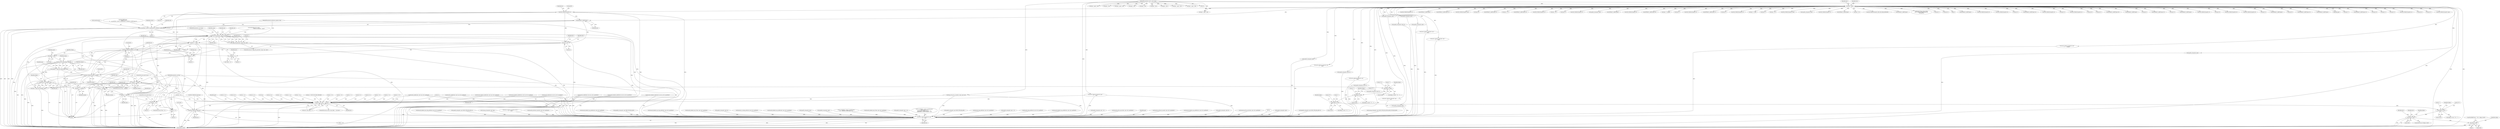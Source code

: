 digraph "0_tcpdump_13d52e9c0e7caf7e6325b0051bc90a49968be67f@array" {
"1002666" [label="(Call,ND_TCHECK2(tptr[0], 4))"];
"1000142" [label="(Call,tptr = pptr)"];
"1000128" [label="(MethodParameterIn,const u_char *pptr)"];
"1002686" [label="(Call,EXTRACT_32BITS(tptr))"];
"1002681" [label="(Call,as_printf(ndo, astostr, sizeof(astostr), EXTRACT_32BITS(tptr)))"];
"1002818" [label="(Call,bgp_attr_print(ndo, atype, tptr, alen))"];
"1002817" [label="(Call,!bgp_attr_print(ndo, atype, tptr, alen))"];
"1002825" [label="(Call,tptr += alen)"];
"1002700" [label="(Call,ND_TCHECK2(tptr[0], 2))"];
"1002710" [label="(Call,aflags = *tptr)"];
"1002728" [label="(Call,bgp_attr_lenlen(aflags, tptr))"];
"1002726" [label="(Call,alenlen = bgp_attr_lenlen(aflags, tptr))"];
"1002731" [label="(Call,ND_TCHECK2(tptr[0], alenlen))"];
"1002737" [label="(Call,len < alenlen)"];
"1002746" [label="(Call,tptr += alenlen)"];
"1002749" [label="(Call,len -= alenlen)"];
"1002828" [label="(Call,len -= alen)"];
"1002706" [label="(Call,len < 2)"];
"1002723" [label="(Call,len -= 2)"];
"1002915" [label="(Call,ndo->ndo_vflag > 1 && len)"];
"1002923" [label="(Call,ND_TCHECK2(*pptr,len))"];
"1002927" [label="(Call,print_unknown_data(ndo, pptr, \"\n\t    \", len))"];
"1002743" [label="(Call,bgp_attr_len(aflags, tptr))"];
"1002741" [label="(Call,alen = bgp_attr_len(aflags, tptr))"];
"1002775" [label="(Call,aflags & 0x80)"];
"1002782" [label="(Call,aflags & 0x40)"];
"1002789" [label="(Call,aflags & 0x20)"];
"1002795" [label="(Call,aflags & 0x10)"];
"1002801" [label="(Call,aflags & 0xf)"];
"1002809" [label="(Call,aflags & 0xf)"];
"1002717" [label="(Call,tptr + 1)"];
"1002720" [label="(Call,tptr += 2)"];
"1002688" [label="(Call,tptr+=4)"];
"1001698" [label="(Call,len == BGP_MP_NLRI_MINSIZE)"];
"1002742" [label="(Identifier,alen)"];
"1001584" [label="(Call,decode_labeled_vpn_clnp_prefix(ndo, tptr, buf, sizeof(buf)))"];
"1002554" [label="(Call,ipaddr_string(ndo, tptr))"];
"1001641" [label="(Call,tptr = pptr + len)"];
"1001047" [label="(Call,ipaddr_string(ndo, tptr+BGP_VPN_RD_LEN+4))"];
"1000471" [label="(Call,len % 4)"];
"1002750" [label="(Identifier,len)"];
"1000362" [label="(Call,len != 0)"];
"1002704" [label="(Literal,2)"];
"1000598" [label="(Call,ipaddr_string(ndo, tptr))"];
"1002169" [label="(Call,ND_TCHECK2(tptr[0], 2))"];
"1000977" [label="(Call,isonsap_string(ndo, tptr, tlen))"];
"1002127" [label="(Call,print_unknown_data(ndo, tptr-3, \"\n\t    \", tlen))"];
"1002737" [label="(Call,len < alenlen)"];
"1000682" [label="(Call,print_unknown_data(ndo, tptr, \"\n\t    \", tlen))"];
"1002711" [label="(Identifier,aflags)"];
"1002824" [label="(Literal,0)"];
"1002696" [label="(Block,)"];
"1002866" [label="(Call,EXTRACT_32BITS(tptr))"];
"1002274" [label="(Call,EXTRACT_32BITS(tptr+2))"];
"1000385" [label="(Call,ND_TCHECK2(tptr[0], len))"];
"1002706" [label="(Call,len < 2)"];
"1001764" [label="(Call,decode_labeled_prefix4(ndo, tptr, len, buf, sizeof(buf)))"];
"1002931" [label="(Identifier,len)"];
"1002749" [label="(Call,len -= alenlen)"];
"1002076" [label="(Call,decode_multicast_vpn(ndo, tptr, buf, sizeof(buf)))"];
"1002775" [label="(Call,aflags & 0x80)"];
"1002732" [label="(Call,tptr[0])"];
"1002892" [label="(Call,ND_TCHECK2(*pptr,len))"];
"1002683" [label="(Identifier,astostr)"];
"1002738" [label="(Identifier,len)"];
"1002326" [label="(Call,tptr+6)"];
"1001633" [label="(Call,print_unknown_data(ndo, tptr, \"\n\t    \", tlen))"];
"1002653" [label="(Call,print_unknown_data(ndo, tptr,\"\n\t      \", length))"];
"1002139" [label="(Call,pptr + len)"];
"1002720" [label="(Call,tptr += 2)"];
"1002449" [label="(Call,EXTRACT_24BITS(tptr+2))"];
"1002708" [label="(Literal,2)"];
"1001408" [label="(Call,decode_prefix6(ndo, tptr, len, buf, sizeof(buf)))"];
"1002603" [label="(Call,tptr += 3)"];
"1000567" [label="(Call,ipaddr_string(ndo, tptr))"];
"1002667" [label="(Call,tptr[0])"];
"1002375" [label="(Call,EXTRACT_16BITS(tptr+4))"];
"1002924" [label="(Call,*pptr)"];
"1001804" [label="(Call,decode_labeled_vpn_prefix4(ndo, tptr, buf, sizeof(buf)))"];
"1002716" [label="(Call,*(tptr + 1))"];
"1002731" [label="(Call,ND_TCHECK2(tptr[0], alenlen))"];
"1002790" [label="(Identifier,aflags)"];
"1000486" [label="(Call,ND_TCHECK2(tptr[0], 4))"];
"1002792" [label="(Literal,\"P\")"];
"1000909" [label="(Call,ip6addr_string(ndo, tptr+BGP_VPN_RD_LEN))"];
"1002689" [label="(Identifier,tptr)"];
"1002137" [label="(Call,tptr = pptr + len)"];
"1002405" [label="(Call,tptr +=8)"];
"1002681" [label="(Call,as_printf(ndo, astostr, sizeof(astostr), EXTRACT_32BITS(tptr)))"];
"1002688" [label="(Call,tptr+=4)"];
"1000208" [label="(Call,pptr + len)"];
"1000150" [label="(Block,)"];
"1002223" [label="(Call,tptr+4)"];
"1002666" [label="(Call,ND_TCHECK2(tptr[0], 4))"];
"1002779" [label="(Literal,\"\")"];
"1002802" [label="(Identifier,aflags)"];
"1002695" [label="(Identifier,len)"];
"1002777" [label="(Literal,0x80)"];
"1002413" [label="(Call,ND_TCHECK2(tptr[0], 5))"];
"1000190" [label="(Call,!len)"];
"1000129" [label="(MethodParameterIn,u_int len)"];
"1000573" [label="(Call,len % 4)"];
"1002807" [label="(Block,)"];
"1002476" [label="(Call,ipaddr_string(ndo, tptr))"];
"1002830" [label="(Identifier,alen)"];
"1000126" [label="(MethodParameterIn,netdissect_options *ndo)"];
"1001665" [label="(Call,EXTRACT_16BITS(tptr))"];
"1000445" [label="(Call,ND_TCHECK2(tptr[0], 8))"];
"1002242" [label="(Call,EXTRACT_16BITS(tptr+6))"];
"1002658" [label="(Call,tptr += length)"];
"1002012" [label="(Call,decode_labeled_vpn_clnp_prefix(ndo, tptr, buf, sizeof(buf)))"];
"1002450" [label="(Call,tptr+2)"];
"1000587" [label="(Call,ND_TCHECK2(tptr[0], 4))"];
"1002599" [label="(Call,EXTRACT_16BITS(tptr+1))"];
"1002387" [label="(Call,tptr+2)"];
"1000321" [label="(Call,ND_TCHECK2(tptr[0], 4))"];
"1001115" [label="(Call,tptr += tlen)"];
"1002707" [label="(Identifier,len)"];
"1002261" [label="(Call,tptr+2)"];
"1002739" [label="(Identifier,alenlen)"];
"1002751" [label="(Identifier,alenlen)"];
"1002690" [label="(Literal,4)"];
"1000542" [label="(Call,tptr +=4)"];
"1002691" [label="(Call,len -=4)"];
"1002741" [label="(Call,alen = bgp_attr_len(aflags, tptr))"];
"1002686" [label="(Call,EXTRACT_32BITS(tptr))"];
"1002811" [label="(Literal,0xf)"];
"1002826" [label="(Identifier,tptr)"];
"1002791" [label="(Literal,0x20)"];
"1001091" [label="(Call,ND_TCHECK2(tptr[0], tlen))"];
"1002497" [label="(Call,ipaddr_string(ndo, tptr))"];
"1002588" [label="(Call,ND_TCHECK2(tptr[0], 3))"];
"1002829" [label="(Identifier,len)"];
"1000461" [label="(Call,EXTRACT_32BITS(tptr))"];
"1002454" [label="(Call,tptr +=5)"];
"1002852" [label="(Call,len > 0)"];
"1000338" [label="(Call,len != 4)"];
"1002534" [label="(Call,ipaddr_string(ndo, tptr))"];
"1001520" [label="(Call,decode_labeled_vpn_l2(ndo, tptr, buf, sizeof(buf)))"];
"1002500" [label="(Call,ipaddr_string(ndo, tptr+4))"];
"1001658" [label="(Call,ND_TCHECK2(tptr[0], BGP_MP_NLRI_MINSIZE))"];
"1002723" [label="(Call,len -= 2)"];
"1002922" [label="(Block,)"];
"1002927" [label="(Call,print_unknown_data(ndo, pptr, \"\n\t    \", len))"];
"1001312" [label="(Call,decode_rt_routing_info(ndo, tptr, buf, sizeof(buf)))"];
"1001110" [label="(Call,print_unknown_data(ndo, tptr, \"\n\t    \", tlen))"];
"1001280" [label="(Call,decode_labeled_vpn_prefix4(ndo, tptr, buf, sizeof(buf)))"];
"1002721" [label="(Identifier,tptr)"];
"1002718" [label="(Identifier,tptr)"];
"1002828" [label="(Call,len -= alen)"];
"1000127" [label="(MethodParameterIn,u_int atype)"];
"1002928" [label="(Identifier,ndo)"];
"1002914" [label="(ControlStructure,if (ndo->ndo_vflag > 1 && len))"];
"1000376" [label="(Call,len != 8)"];
"1000767" [label="(Call,ipaddr_string(ndo, tptr))"];
"1000622" [label="(Call,EXTRACT_16BITS(tptr))"];
"1002798" [label="(Literal,\"E\")"];
"1002692" [label="(Identifier,len)"];
"1002748" [label="(Identifier,alenlen)"];
"1002825" [label="(Call,tptr += alen)"];
"1000861" [label="(Call,ip6addr_string(ndo, tptr))"];
"1001711" [label="(Call,pptr + len)"];
"1002799" [label="(Literal,\"\")"];
"1000170" [label="(Call,tok2str(bgp_origin_values,\n\t\t\t\t\t\t\"Unknown Origin Typecode\",\n\t\t\t\t\t\ttptr[0]))"];
"1002729" [label="(Identifier,aflags)"];
"1002933" [label="(Literal,1)"];
"1002800" [label="(ControlStructure,if (aflags & 0xf))"];
"1002827" [label="(Identifier,alen)"];
"1000436" [label="(Call,len != 8)"];
"1002776" [label="(Identifier,aflags)"];
"1002818" [label="(Call,bgp_attr_print(ndo, atype, tptr, alen))"];
"1002600" [label="(Call,tptr+1)"];
"1002255" [label="(Call,as_printf(ndo, astostr, sizeof(astostr),\n\t\t\t    EXTRACT_32BITS(tptr+2)))"];
"1000373" [label="(Call,len != 6)"];
"1002921" [label="(Identifier,len)"];
"1002316" [label="(Call,ipaddr_string(ndo, tptr+2))"];
"1000153" [label="(Call,len != 1)"];
"1002570" [label="(Call,print_unknown_data(ndo, tptr, \"\n\t      \", tlen))"];
"1002740" [label="(ControlStructure,goto trunc;)"];
"1002784" [label="(Literal,0x40)"];
"1002682" [label="(Identifier,ndo)"];
"1002218" [label="(Call,tptr+4)"];
"1001948" [label="(Call,decode_labeled_vpn_l2(ndo, tptr, buf, sizeof(buf)))"];
"1000428" [label="(Call,ipaddr_string(ndo, tptr + 4))"];
"1000130" [label="(Block,)"];
"1000493" [label="(Call,EXTRACT_32BITS(tptr))"];
"1002801" [label="(Call,aflags & 0xf)"];
"1002523" [label="(Call,ND_TCHECK2(tptr[0], 8))"];
"1002937" [label="(MethodReturn,RET)"];
"1002465" [label="(Call,ND_TCHECK2(tptr[0], 8))"];
"1002733" [label="(Identifier,tptr)"];
"1002367" [label="(Call,tptr+2)"];
"1000180" [label="(Call,len % 2)"];
"1000258" [label="(Call,as_printf(ndo, astostr, sizeof(astostr),\n\t\t\t\tas_size == 2 ?\n\t\t\t\tEXTRACT_16BITS(&tptr[2 + i]) :\n\t\t\t\tEXTRACT_32BITS(&tptr[2 + i])))"];
"1002302" [label="(Call,ipaddr_string(ndo, tptr+2))"];
"1002217" [label="(Call,EXTRACT_32BITS(tptr+4))"];
"1001724" [label="(Call,decode_prefix4(ndo, tptr, len, buf, sizeof(buf)))"];
"1002916" [label="(Call,ndo->ndo_vflag > 1)"];
"1000815" [label="(Call,ipaddr_string(ndo, tptr+BGP_VPN_RD_LEN))"];
"1001643" [label="(Call,pptr + len)"];
"1002804" [label="(Call,ND_PRINT((ndo, \"+%x\", aflags & 0xf)))"];
"1000347" [label="(Call,ND_TCHECK2(tptr[0], 4))"];
"1002915" [label="(Call,ndo->ndo_vflag > 1 && len)"];
"1000143" [label="(Identifier,tptr)"];
"1002239" [label="(Call,tptr+2)"];
"1001448" [label="(Call,decode_labeled_prefix6(ndo, tptr, len, buf, sizeof(buf)))"];
"1000146" [label="(Identifier,tlen)"];
"1001980" [label="(Call,decode_clnp_prefix(ndo, tptr, buf, sizeof(buf)))"];
"1002795" [label="(Call,aflags & 0x10)"];
"1002705" [label="(ControlStructure,if (len < 2))"];
"1002709" [label="(ControlStructure,goto trunc;)"];
"1000312" [label="(Call,len != 4)"];
"1002727" [label="(Identifier,alenlen)"];
"1002806" [label="(Identifier,ndo)"];
"1002684" [label="(Call,sizeof(astostr))"];
"1000408" [label="(Call,ipaddr_string(ndo, tptr + 2))"];
"1002722" [label="(Literal,2)"];
"1002507" [label="(Call,ND_TCHECK2(tptr[0], 4))"];
"1002237" [label="(Call,ipaddr_string(ndo, tptr+2))"];
"1001187" [label="(Call,pptr + len)"];
"1002814" [label="(Identifier,ndo)"];
"1002343" [label="(Call,tptr+6)"];
"1002304" [label="(Call,tptr+2)"];
"1002724" [label="(Identifier,len)"];
"1002264" [label="(Call,EXTRACT_16BITS(tptr+6))"];
"1002788" [label="(Call,aflags & 0x20 ? \"P\" : \"\")"];
"1002754" [label="(Identifier,ndo)"];
"1000391" [label="(Call,len == 6)"];
"1001552" [label="(Call,decode_clnp_prefix(ndo, tptr, buf, sizeof(buf)))"];
"1002676" [label="(Call,ND_PRINT((ndo, \"\n\t    Origin AS: %s\",\n\t\t    as_printf(ndo, astostr, sizeof(astostr), EXTRACT_32BITS(tptr)))))"];
"1002926" [label="(Identifier,len)"];
"1002712" [label="(Call,*tptr)"];
"1001916" [label="(Call,decode_labeled_vpn_prefix6(ndo, tptr, buf, sizeof(buf)))"];
"1002783" [label="(Identifier,aflags)"];
"1000142" [label="(Call,tptr = pptr)"];
"1002176" [label="(Call,EXTRACT_16BITS(tptr))"];
"1002717" [label="(Call,tptr + 1)"];
"1002793" [label="(Literal,\"\")"];
"1002673" [label="(Identifier,len)"];
"1002908" [label="(Call,print_unknown_data(ndo, pptr, \"\n\t    \", len))"];
"1002730" [label="(Identifier,tptr)"];
"1002797" [label="(Literal,0x10)"];
"1002109" [label="(Call,tptr-3)"];
"1002212" [label="(Call,EXTRACT_16BITS(tptr+2))"];
"1002372" [label="(Call,tptr+3)"];
"1001240" [label="(Call,decode_labeled_prefix4(ndo, tptr, len, buf, sizeof(buf)))"];
"1000426" [label="(Call,EXTRACT_32BITS(tptr))"];
"1002670" [label="(Literal,4)"];
"1000463" [label="(Call,ipaddr_string(ndo, tptr + 4))"];
"1000615" [label="(Call,ND_TCHECK2(tptr[0], 3))"];
"1001376" [label="(Call,decode_mdt_vpn_nlri(ndo, tptr, buf, sizeof(buf)))"];
"1002929" [label="(Identifier,pptr)"];
"1001344" [label="(Call,decode_multicast_vpn(ndo, tptr, buf, sizeof(buf)))"];
"1002725" [label="(Literal,2)"];
"1001488" [label="(Call,decode_labeled_vpn_prefix6(ndo, tptr, buf, sizeof(buf)))"];
"1002925" [label="(Identifier,pptr)"];
"1002243" [label="(Call,tptr+6)"];
"1002744" [label="(Identifier,aflags)"];
"1002486" [label="(Call,ND_TCHECK2(tptr[0], 8))"];
"1002809" [label="(Call,aflags & 0xf)"];
"1001200" [label="(Call,decode_prefix4(ndo, tptr, len, buf, sizeof(buf)))"];
"1002543" [label="(Call,ND_TCHECK2(tptr[0], 8))"];
"1002318" [label="(Call,tptr+2)"];
"1002728" [label="(Call,bgp_attr_lenlen(aflags, tptr))"];
"1002785" [label="(Literal,\"T\")"];
"1002479" [label="(Call,ipaddr_string(ndo, tptr+4))"];
"1002701" [label="(Call,tptr[0])"];
"1002745" [label="(Identifier,tptr)"];
"1001836" [label="(Call,decode_prefix6(ndo, tptr, len, buf, sizeof(buf)))"];
"1002835" [label="(Call,len == 0)"];
"1001876" [label="(Call,decode_labeled_prefix6(ndo, tptr, len, buf, sizeof(buf)))"];
"1000406" [label="(Call,EXTRACT_16BITS(tptr))"];
"1002774" [label="(Call,aflags & 0x80 ? \"O\" : \"\")"];
"1000128" [label="(MethodParameterIn,const u_char *pptr)"];
"1000206" [label="(Call,tptr < pptr + len)"];
"1002803" [label="(Literal,0xf)"];
"1002349" [label="(Call,tptr+6)"];
"1002700" [label="(Call,ND_TCHECK2(tptr[0], 2))"];
"1002719" [label="(Literal,1)"];
"1002796" [label="(Identifier,aflags)"];
"1002386" [label="(Call,EXTRACT_16BITS(tptr+2))"];
"1002679" [label="(Block,)"];
"1002782" [label="(Call,aflags & 0x40)"];
"1002044" [label="(Call,decode_mdt_vpn_nlri(ndo, tptr, buf, sizeof(buf)))"];
"1002710" [label="(Call,aflags = *tptr)"];
"1002154" [label="(Call,len % 8)"];
"1002930" [label="(Literal,\"\n\t    \")"];
"1002746" [label="(Call,tptr += alenlen)"];
"1000955" [label="(Call,ipaddr_string(ndo, tptr))"];
"1000548" [label="(Call,len != 4)"];
"1002816" [label="(ControlStructure,if (!bgp_attr_print(ndo, atype, tptr, alen)))"];
"1002923" [label="(Call,ND_TCHECK2(*pptr,len))"];
"1002735" [label="(Identifier,alenlen)"];
"1002838" [label="(Call,len % 12)"];
"1002781" [label="(Call,aflags & 0x40 ? \"T\" : \"\")"];
"1000357" [label="(Call,EXTRACT_32BITS(tptr))"];
"1000144" [label="(Identifier,pptr)"];
"1002820" [label="(Identifier,atype)"];
"1002747" [label="(Identifier,tptr)"];
"1000200" [label="(Call,bgp_attr_get_as_size(ndo, atype, pptr, len))"];
"1002778" [label="(Literal,\"O\")"];
"1002817" [label="(Call,!bgp_attr_print(ndo, atype, tptr, alen))"];
"1002333" [label="(Call,tptr+7)"];
"1002260" [label="(Call,EXTRACT_32BITS(tptr+2))"];
"1002396" [label="(Call,print_unknown_data(ndo, tptr, \"\n\t      \", 8))"];
"1002265" [label="(Call,tptr+6)"];
"1002421" [label="(Call,tptr+1)"];
"1002794" [label="(Call,aflags & 0x10 ? \"E\" : \"\")"];
"1001076" [label="(Call,ip6addr_string(ndo, tptr+BGP_VPN_RD_LEN+3))"];
"1002786" [label="(Literal,\"\")"];
"1002275" [label="(Call,tptr+2)"];
"1002810" [label="(Identifier,aflags)"];
"1000331" [label="(Call,ipaddr_string(ndo, tptr))"];
"1002687" [label="(Identifier,tptr)"];
"1002517" [label="(Call,ipaddr_string(ndo, tptr))"];
"1001185" [label="(Call,tptr < pptr + len)"];
"1002726" [label="(Call,alenlen = bgp_attr_lenlen(aflags, tptr))"];
"1002221" [label="(Call,ipaddr_string(ndo, tptr+4))"];
"1001018" [label="(Call,isonsap_string(ndo, tptr+BGP_VPN_RD_LEN,tlen-BGP_VPN_RD_LEN))"];
"1002821" [label="(Identifier,tptr)"];
"1002822" [label="(Identifier,alen)"];
"1001709" [label="(Call,tptr < pptr + len)"];
"1000557" [label="(Call,ND_TCHECK2(tptr[0], 4))"];
"1002376" [label="(Call,tptr+4)"];
"1002736" [label="(ControlStructure,if (len < alenlen))"];
"1002715" [label="(Identifier,atype)"];
"1002743" [label="(Call,bgp_attr_len(aflags, tptr))"];
"1002819" [label="(Identifier,ndo)"];
"1002213" [label="(Call,tptr+2)"];
"1000663" [label="(Call,ND_TCHECK2(tptr[0], tlen))"];
"1002789" [label="(Call,aflags & 0x20)"];
"1002758" [label="(Call,tok2str(bgp_attr_values,\n                                      \"Unknown Attribute\", atype))"];
"1002666" -> "1000150"  [label="AST: "];
"1002666" -> "1002670"  [label="CFG: "];
"1002667" -> "1002666"  [label="AST: "];
"1002670" -> "1002666"  [label="AST: "];
"1002673" -> "1002666"  [label="CFG: "];
"1002666" -> "1002937"  [label="DDG: "];
"1002666" -> "1002937"  [label="DDG: "];
"1000142" -> "1002666"  [label="DDG: "];
"1002666" -> "1002686"  [label="DDG: "];
"1002666" -> "1002688"  [label="DDG: "];
"1002666" -> "1002700"  [label="DDG: "];
"1000142" -> "1000130"  [label="AST: "];
"1000142" -> "1000144"  [label="CFG: "];
"1000143" -> "1000142"  [label="AST: "];
"1000144" -> "1000142"  [label="AST: "];
"1000146" -> "1000142"  [label="CFG: "];
"1000142" -> "1002937"  [label="DDG: "];
"1000142" -> "1002937"  [label="DDG: "];
"1000128" -> "1000142"  [label="DDG: "];
"1000142" -> "1000170"  [label="DDG: "];
"1000142" -> "1000206"  [label="DDG: "];
"1000142" -> "1000321"  [label="DDG: "];
"1000142" -> "1000331"  [label="DDG: "];
"1000142" -> "1000347"  [label="DDG: "];
"1000142" -> "1000357"  [label="DDG: "];
"1000142" -> "1000385"  [label="DDG: "];
"1000142" -> "1000406"  [label="DDG: "];
"1000142" -> "1000426"  [label="DDG: "];
"1000142" -> "1000445"  [label="DDG: "];
"1000142" -> "1000461"  [label="DDG: "];
"1000142" -> "1000486"  [label="DDG: "];
"1000142" -> "1000493"  [label="DDG: "];
"1000142" -> "1000542"  [label="DDG: "];
"1000142" -> "1000557"  [label="DDG: "];
"1000142" -> "1000567"  [label="DDG: "];
"1000142" -> "1000587"  [label="DDG: "];
"1000142" -> "1000598"  [label="DDG: "];
"1000142" -> "1000615"  [label="DDG: "];
"1000142" -> "1000622"  [label="DDG: "];
"1000142" -> "1000663"  [label="DDG: "];
"1000142" -> "1000682"  [label="DDG: "];
"1000142" -> "1001091"  [label="DDG: "];
"1000142" -> "1001110"  [label="DDG: "];
"1000142" -> "1001115"  [label="DDG: "];
"1000142" -> "1001633"  [label="DDG: "];
"1000142" -> "1001658"  [label="DDG: "];
"1000142" -> "1001665"  [label="DDG: "];
"1000142" -> "1002109"  [label="DDG: "];
"1000142" -> "1002169"  [label="DDG: "];
"1000142" -> "1002176"  [label="DDG: "];
"1000142" -> "1002212"  [label="DDG: "];
"1000142" -> "1002213"  [label="DDG: "];
"1000142" -> "1002217"  [label="DDG: "];
"1000142" -> "1002218"  [label="DDG: "];
"1000142" -> "1002221"  [label="DDG: "];
"1000142" -> "1002223"  [label="DDG: "];
"1000142" -> "1002237"  [label="DDG: "];
"1000142" -> "1002239"  [label="DDG: "];
"1000142" -> "1002242"  [label="DDG: "];
"1000142" -> "1002243"  [label="DDG: "];
"1000142" -> "1002260"  [label="DDG: "];
"1000142" -> "1002261"  [label="DDG: "];
"1000142" -> "1002264"  [label="DDG: "];
"1000142" -> "1002265"  [label="DDG: "];
"1000142" -> "1002274"  [label="DDG: "];
"1000142" -> "1002275"  [label="DDG: "];
"1000142" -> "1002302"  [label="DDG: "];
"1000142" -> "1002304"  [label="DDG: "];
"1000142" -> "1002316"  [label="DDG: "];
"1000142" -> "1002318"  [label="DDG: "];
"1000142" -> "1002326"  [label="DDG: "];
"1000142" -> "1002333"  [label="DDG: "];
"1000142" -> "1002343"  [label="DDG: "];
"1000142" -> "1002349"  [label="DDG: "];
"1000142" -> "1002367"  [label="DDG: "];
"1000142" -> "1002372"  [label="DDG: "];
"1000142" -> "1002375"  [label="DDG: "];
"1000142" -> "1002376"  [label="DDG: "];
"1000142" -> "1002386"  [label="DDG: "];
"1000142" -> "1002387"  [label="DDG: "];
"1000142" -> "1002396"  [label="DDG: "];
"1000142" -> "1002405"  [label="DDG: "];
"1000142" -> "1002413"  [label="DDG: "];
"1000142" -> "1002421"  [label="DDG: "];
"1000142" -> "1002449"  [label="DDG: "];
"1000142" -> "1002450"  [label="DDG: "];
"1000142" -> "1002454"  [label="DDG: "];
"1000142" -> "1002465"  [label="DDG: "];
"1000142" -> "1002476"  [label="DDG: "];
"1000142" -> "1002486"  [label="DDG: "];
"1000142" -> "1002497"  [label="DDG: "];
"1000142" -> "1002507"  [label="DDG: "];
"1000142" -> "1002517"  [label="DDG: "];
"1000142" -> "1002523"  [label="DDG: "];
"1000142" -> "1002534"  [label="DDG: "];
"1000142" -> "1002543"  [label="DDG: "];
"1000142" -> "1002554"  [label="DDG: "];
"1000142" -> "1002570"  [label="DDG: "];
"1000142" -> "1002588"  [label="DDG: "];
"1000142" -> "1002599"  [label="DDG: "];
"1000142" -> "1002600"  [label="DDG: "];
"1000142" -> "1002603"  [label="DDG: "];
"1000142" -> "1002653"  [label="DDG: "];
"1000142" -> "1002658"  [label="DDG: "];
"1000142" -> "1002686"  [label="DDG: "];
"1000142" -> "1002866"  [label="DDG: "];
"1000128" -> "1000125"  [label="AST: "];
"1000128" -> "1002937"  [label="DDG: "];
"1000128" -> "1000200"  [label="DDG: "];
"1000128" -> "1000206"  [label="DDG: "];
"1000128" -> "1000208"  [label="DDG: "];
"1000128" -> "1001185"  [label="DDG: "];
"1000128" -> "1001187"  [label="DDG: "];
"1000128" -> "1001641"  [label="DDG: "];
"1000128" -> "1001643"  [label="DDG: "];
"1000128" -> "1001709"  [label="DDG: "];
"1000128" -> "1001711"  [label="DDG: "];
"1000128" -> "1002137"  [label="DDG: "];
"1000128" -> "1002139"  [label="DDG: "];
"1000128" -> "1002908"  [label="DDG: "];
"1000128" -> "1002927"  [label="DDG: "];
"1002686" -> "1002681"  [label="AST: "];
"1002686" -> "1002687"  [label="CFG: "];
"1002687" -> "1002686"  [label="AST: "];
"1002681" -> "1002686"  [label="CFG: "];
"1002686" -> "1002681"  [label="DDG: "];
"1002686" -> "1002688"  [label="DDG: "];
"1002681" -> "1002679"  [label="AST: "];
"1002682" -> "1002681"  [label="AST: "];
"1002683" -> "1002681"  [label="AST: "];
"1002684" -> "1002681"  [label="AST: "];
"1002676" -> "1002681"  [label="CFG: "];
"1002681" -> "1002937"  [label="DDG: "];
"1002681" -> "1002937"  [label="DDG: "];
"1002681" -> "1002937"  [label="DDG: "];
"1002681" -> "1002937"  [label="DDG: "];
"1000126" -> "1002681"  [label="DDG: "];
"1002681" -> "1002818"  [label="DDG: "];
"1002681" -> "1002927"  [label="DDG: "];
"1002818" -> "1002817"  [label="AST: "];
"1002818" -> "1002822"  [label="CFG: "];
"1002819" -> "1002818"  [label="AST: "];
"1002820" -> "1002818"  [label="AST: "];
"1002821" -> "1002818"  [label="AST: "];
"1002822" -> "1002818"  [label="AST: "];
"1002817" -> "1002818"  [label="CFG: "];
"1002818" -> "1002937"  [label="DDG: "];
"1002818" -> "1002937"  [label="DDG: "];
"1002818" -> "1002937"  [label="DDG: "];
"1002818" -> "1002937"  [label="DDG: "];
"1002818" -> "1002817"  [label="DDG: "];
"1002818" -> "1002817"  [label="DDG: "];
"1002818" -> "1002817"  [label="DDG: "];
"1002818" -> "1002817"  [label="DDG: "];
"1000126" -> "1002818"  [label="DDG: "];
"1002758" -> "1002818"  [label="DDG: "];
"1000127" -> "1002818"  [label="DDG: "];
"1002731" -> "1002818"  [label="DDG: "];
"1002746" -> "1002818"  [label="DDG: "];
"1002741" -> "1002818"  [label="DDG: "];
"1002818" -> "1002825"  [label="DDG: "];
"1002818" -> "1002825"  [label="DDG: "];
"1002818" -> "1002828"  [label="DDG: "];
"1002818" -> "1002927"  [label="DDG: "];
"1002817" -> "1002816"  [label="AST: "];
"1002824" -> "1002817"  [label="CFG: "];
"1002826" -> "1002817"  [label="CFG: "];
"1002817" -> "1002937"  [label="DDG: "];
"1002817" -> "1002937"  [label="DDG: "];
"1002825" -> "1002696"  [label="AST: "];
"1002825" -> "1002827"  [label="CFG: "];
"1002826" -> "1002825"  [label="AST: "];
"1002827" -> "1002825"  [label="AST: "];
"1002829" -> "1002825"  [label="CFG: "];
"1002825" -> "1002937"  [label="DDG: "];
"1002825" -> "1002700"  [label="DDG: "];
"1002825" -> "1002717"  [label="DDG: "];
"1002825" -> "1002720"  [label="DDG: "];
"1002731" -> "1002825"  [label="DDG: "];
"1002700" -> "1002696"  [label="AST: "];
"1002700" -> "1002704"  [label="CFG: "];
"1002701" -> "1002700"  [label="AST: "];
"1002704" -> "1002700"  [label="AST: "];
"1002707" -> "1002700"  [label="CFG: "];
"1002700" -> "1002937"  [label="DDG: "];
"1002700" -> "1002937"  [label="DDG: "];
"1002731" -> "1002700"  [label="DDG: "];
"1002688" -> "1002700"  [label="DDG: "];
"1002700" -> "1002710"  [label="DDG: "];
"1002700" -> "1002717"  [label="DDG: "];
"1002700" -> "1002720"  [label="DDG: "];
"1002700" -> "1002728"  [label="DDG: "];
"1002700" -> "1002731"  [label="DDG: "];
"1002710" -> "1002696"  [label="AST: "];
"1002710" -> "1002712"  [label="CFG: "];
"1002711" -> "1002710"  [label="AST: "];
"1002712" -> "1002710"  [label="AST: "];
"1002715" -> "1002710"  [label="CFG: "];
"1002710" -> "1002937"  [label="DDG: "];
"1002710" -> "1002728"  [label="DDG: "];
"1002728" -> "1002726"  [label="AST: "];
"1002728" -> "1002730"  [label="CFG: "];
"1002729" -> "1002728"  [label="AST: "];
"1002730" -> "1002728"  [label="AST: "];
"1002726" -> "1002728"  [label="CFG: "];
"1002728" -> "1002937"  [label="DDG: "];
"1002728" -> "1002937"  [label="DDG: "];
"1002728" -> "1002726"  [label="DDG: "];
"1002728" -> "1002726"  [label="DDG: "];
"1002720" -> "1002728"  [label="DDG: "];
"1002728" -> "1002731"  [label="DDG: "];
"1002728" -> "1002743"  [label="DDG: "];
"1002728" -> "1002743"  [label="DDG: "];
"1002726" -> "1002696"  [label="AST: "];
"1002727" -> "1002726"  [label="AST: "];
"1002733" -> "1002726"  [label="CFG: "];
"1002726" -> "1002937"  [label="DDG: "];
"1002726" -> "1002731"  [label="DDG: "];
"1002731" -> "1002696"  [label="AST: "];
"1002731" -> "1002735"  [label="CFG: "];
"1002732" -> "1002731"  [label="AST: "];
"1002735" -> "1002731"  [label="AST: "];
"1002738" -> "1002731"  [label="CFG: "];
"1002731" -> "1002937"  [label="DDG: "];
"1002731" -> "1002937"  [label="DDG: "];
"1002731" -> "1002737"  [label="DDG: "];
"1002731" -> "1002743"  [label="DDG: "];
"1002731" -> "1002746"  [label="DDG: "];
"1002737" -> "1002736"  [label="AST: "];
"1002737" -> "1002739"  [label="CFG: "];
"1002738" -> "1002737"  [label="AST: "];
"1002739" -> "1002737"  [label="AST: "];
"1002740" -> "1002737"  [label="CFG: "];
"1002742" -> "1002737"  [label="CFG: "];
"1002737" -> "1002937"  [label="DDG: "];
"1002737" -> "1002937"  [label="DDG: "];
"1002737" -> "1002937"  [label="DDG: "];
"1002723" -> "1002737"  [label="DDG: "];
"1000129" -> "1002737"  [label="DDG: "];
"1002737" -> "1002746"  [label="DDG: "];
"1002737" -> "1002749"  [label="DDG: "];
"1002737" -> "1002749"  [label="DDG: "];
"1002746" -> "1002696"  [label="AST: "];
"1002746" -> "1002748"  [label="CFG: "];
"1002747" -> "1002746"  [label="AST: "];
"1002748" -> "1002746"  [label="AST: "];
"1002750" -> "1002746"  [label="CFG: "];
"1002743" -> "1002746"  [label="DDG: "];
"1002749" -> "1002696"  [label="AST: "];
"1002749" -> "1002751"  [label="CFG: "];
"1002750" -> "1002749"  [label="AST: "];
"1002751" -> "1002749"  [label="AST: "];
"1002754" -> "1002749"  [label="CFG: "];
"1002749" -> "1002937"  [label="DDG: "];
"1002749" -> "1002937"  [label="DDG: "];
"1000129" -> "1002749"  [label="DDG: "];
"1002749" -> "1002828"  [label="DDG: "];
"1002828" -> "1002696"  [label="AST: "];
"1002828" -> "1002830"  [label="CFG: "];
"1002829" -> "1002828"  [label="AST: "];
"1002830" -> "1002828"  [label="AST: "];
"1002695" -> "1002828"  [label="CFG: "];
"1002828" -> "1002937"  [label="DDG: "];
"1002828" -> "1002706"  [label="DDG: "];
"1000129" -> "1002828"  [label="DDG: "];
"1002828" -> "1002915"  [label="DDG: "];
"1002706" -> "1002705"  [label="AST: "];
"1002706" -> "1002708"  [label="CFG: "];
"1002707" -> "1002706"  [label="AST: "];
"1002708" -> "1002706"  [label="AST: "];
"1002709" -> "1002706"  [label="CFG: "];
"1002711" -> "1002706"  [label="CFG: "];
"1002706" -> "1002937"  [label="DDG: "];
"1002706" -> "1002937"  [label="DDG: "];
"1002691" -> "1002706"  [label="DDG: "];
"1000129" -> "1002706"  [label="DDG: "];
"1002706" -> "1002723"  [label="DDG: "];
"1002723" -> "1002696"  [label="AST: "];
"1002723" -> "1002725"  [label="CFG: "];
"1002724" -> "1002723"  [label="AST: "];
"1002725" -> "1002723"  [label="AST: "];
"1002727" -> "1002723"  [label="CFG: "];
"1000129" -> "1002723"  [label="DDG: "];
"1002915" -> "1002914"  [label="AST: "];
"1002915" -> "1002916"  [label="CFG: "];
"1002915" -> "1002921"  [label="CFG: "];
"1002916" -> "1002915"  [label="AST: "];
"1002921" -> "1002915"  [label="AST: "];
"1002925" -> "1002915"  [label="CFG: "];
"1002933" -> "1002915"  [label="CFG: "];
"1002915" -> "1002937"  [label="DDG: "];
"1002915" -> "1002937"  [label="DDG: "];
"1002915" -> "1002937"  [label="DDG: "];
"1002916" -> "1002915"  [label="DDG: "];
"1002916" -> "1002915"  [label="DDG: "];
"1001836" -> "1002915"  [label="DDG: "];
"1000376" -> "1002915"  [label="DDG: "];
"1000436" -> "1002915"  [label="DDG: "];
"1001408" -> "1002915"  [label="DDG: "];
"1000180" -> "1002915"  [label="DDG: "];
"1000573" -> "1002915"  [label="DDG: "];
"1001876" -> "1002915"  [label="DDG: "];
"1000153" -> "1002915"  [label="DDG: "];
"1001200" -> "1002915"  [label="DDG: "];
"1002154" -> "1002915"  [label="DDG: "];
"1000362" -> "1002915"  [label="DDG: "];
"1002892" -> "1002915"  [label="DDG: "];
"1000338" -> "1002915"  [label="DDG: "];
"1002908" -> "1002915"  [label="DDG: "];
"1000471" -> "1002915"  [label="DDG: "];
"1001448" -> "1002915"  [label="DDG: "];
"1000391" -> "1002915"  [label="DDG: "];
"1002838" -> "1002915"  [label="DDG: "];
"1000312" -> "1002915"  [label="DDG: "];
"1001764" -> "1002915"  [label="DDG: "];
"1000190" -> "1002915"  [label="DDG: "];
"1001240" -> "1002915"  [label="DDG: "];
"1002691" -> "1002915"  [label="DDG: "];
"1001724" -> "1002915"  [label="DDG: "];
"1002852" -> "1002915"  [label="DDG: "];
"1000373" -> "1002915"  [label="DDG: "];
"1000548" -> "1002915"  [label="DDG: "];
"1002835" -> "1002915"  [label="DDG: "];
"1000129" -> "1002915"  [label="DDG: "];
"1000200" -> "1002915"  [label="DDG: "];
"1001698" -> "1002915"  [label="DDG: "];
"1002915" -> "1002923"  [label="DDG: "];
"1002923" -> "1002922"  [label="AST: "];
"1002923" -> "1002926"  [label="CFG: "];
"1002924" -> "1002923"  [label="AST: "];
"1002926" -> "1002923"  [label="AST: "];
"1002928" -> "1002923"  [label="CFG: "];
"1002923" -> "1002937"  [label="DDG: "];
"1002923" -> "1002937"  [label="DDG: "];
"1002892" -> "1002923"  [label="DDG: "];
"1000129" -> "1002923"  [label="DDG: "];
"1002923" -> "1002927"  [label="DDG: "];
"1002927" -> "1002922"  [label="AST: "];
"1002927" -> "1002931"  [label="CFG: "];
"1002928" -> "1002927"  [label="AST: "];
"1002929" -> "1002927"  [label="AST: "];
"1002930" -> "1002927"  [label="AST: "];
"1002931" -> "1002927"  [label="AST: "];
"1002933" -> "1002927"  [label="CFG: "];
"1002927" -> "1002937"  [label="DDG: "];
"1002927" -> "1002937"  [label="DDG: "];
"1002927" -> "1002937"  [label="DDG: "];
"1002927" -> "1002937"  [label="DDG: "];
"1000815" -> "1002927"  [label="DDG: "];
"1000682" -> "1002927"  [label="DDG: "];
"1001804" -> "1002927"  [label="DDG: "];
"1001047" -> "1002927"  [label="DDG: "];
"1001018" -> "1002927"  [label="DDG: "];
"1001724" -> "1002927"  [label="DDG: "];
"1001916" -> "1002927"  [label="DDG: "];
"1000861" -> "1002927"  [label="DDG: "];
"1000258" -> "1002927"  [label="DDG: "];
"1001520" -> "1002927"  [label="DDG: "];
"1001376" -> "1002927"  [label="DDG: "];
"1001948" -> "1002927"  [label="DDG: "];
"1001876" -> "1002927"  [label="DDG: "];
"1002534" -> "1002927"  [label="DDG: "];
"1000200" -> "1002927"  [label="DDG: "];
"1000200" -> "1002927"  [label="DDG: "];
"1002554" -> "1002927"  [label="DDG: "];
"1000598" -> "1002927"  [label="DDG: "];
"1001448" -> "1002927"  [label="DDG: "];
"1002570" -> "1002927"  [label="DDG: "];
"1000567" -> "1002927"  [label="DDG: "];
"1002908" -> "1002927"  [label="DDG: "];
"1002908" -> "1002927"  [label="DDG: "];
"1001312" -> "1002927"  [label="DDG: "];
"1002221" -> "1002927"  [label="DDG: "];
"1000408" -> "1002927"  [label="DDG: "];
"1002044" -> "1002927"  [label="DDG: "];
"1001633" -> "1002927"  [label="DDG: "];
"1002127" -> "1002927"  [label="DDG: "];
"1000331" -> "1002927"  [label="DDG: "];
"1001110" -> "1002927"  [label="DDG: "];
"1002517" -> "1002927"  [label="DDG: "];
"1002012" -> "1002927"  [label="DDG: "];
"1001076" -> "1002927"  [label="DDG: "];
"1001240" -> "1002927"  [label="DDG: "];
"1000909" -> "1002927"  [label="DDG: "];
"1001980" -> "1002927"  [label="DDG: "];
"1002316" -> "1002927"  [label="DDG: "];
"1000463" -> "1002927"  [label="DDG: "];
"1001584" -> "1002927"  [label="DDG: "];
"1001836" -> "1002927"  [label="DDG: "];
"1002479" -> "1002927"  [label="DDG: "];
"1002076" -> "1002927"  [label="DDG: "];
"1002255" -> "1002927"  [label="DDG: "];
"1001408" -> "1002927"  [label="DDG: "];
"1001280" -> "1002927"  [label="DDG: "];
"1001344" -> "1002927"  [label="DDG: "];
"1002237" -> "1002927"  [label="DDG: "];
"1002302" -> "1002927"  [label="DDG: "];
"1001764" -> "1002927"  [label="DDG: "];
"1001488" -> "1002927"  [label="DDG: "];
"1001552" -> "1002927"  [label="DDG: "];
"1000977" -> "1002927"  [label="DDG: "];
"1000955" -> "1002927"  [label="DDG: "];
"1000428" -> "1002927"  [label="DDG: "];
"1000767" -> "1002927"  [label="DDG: "];
"1002653" -> "1002927"  [label="DDG: "];
"1002396" -> "1002927"  [label="DDG: "];
"1001200" -> "1002927"  [label="DDG: "];
"1002500" -> "1002927"  [label="DDG: "];
"1000126" -> "1002927"  [label="DDG: "];
"1000129" -> "1002927"  [label="DDG: "];
"1002743" -> "1002741"  [label="AST: "];
"1002743" -> "1002745"  [label="CFG: "];
"1002744" -> "1002743"  [label="AST: "];
"1002745" -> "1002743"  [label="AST: "];
"1002741" -> "1002743"  [label="CFG: "];
"1002743" -> "1002937"  [label="DDG: "];
"1002743" -> "1002741"  [label="DDG: "];
"1002743" -> "1002741"  [label="DDG: "];
"1002743" -> "1002775"  [label="DDG: "];
"1002741" -> "1002696"  [label="AST: "];
"1002742" -> "1002741"  [label="AST: "];
"1002747" -> "1002741"  [label="CFG: "];
"1002741" -> "1002937"  [label="DDG: "];
"1002775" -> "1002774"  [label="AST: "];
"1002775" -> "1002777"  [label="CFG: "];
"1002776" -> "1002775"  [label="AST: "];
"1002777" -> "1002775"  [label="AST: "];
"1002778" -> "1002775"  [label="CFG: "];
"1002779" -> "1002775"  [label="CFG: "];
"1002775" -> "1002782"  [label="DDG: "];
"1002782" -> "1002781"  [label="AST: "];
"1002782" -> "1002784"  [label="CFG: "];
"1002783" -> "1002782"  [label="AST: "];
"1002784" -> "1002782"  [label="AST: "];
"1002785" -> "1002782"  [label="CFG: "];
"1002786" -> "1002782"  [label="CFG: "];
"1002782" -> "1002789"  [label="DDG: "];
"1002789" -> "1002788"  [label="AST: "];
"1002789" -> "1002791"  [label="CFG: "];
"1002790" -> "1002789"  [label="AST: "];
"1002791" -> "1002789"  [label="AST: "];
"1002792" -> "1002789"  [label="CFG: "];
"1002793" -> "1002789"  [label="CFG: "];
"1002789" -> "1002795"  [label="DDG: "];
"1002795" -> "1002794"  [label="AST: "];
"1002795" -> "1002797"  [label="CFG: "];
"1002796" -> "1002795"  [label="AST: "];
"1002797" -> "1002795"  [label="AST: "];
"1002798" -> "1002795"  [label="CFG: "];
"1002799" -> "1002795"  [label="CFG: "];
"1002795" -> "1002801"  [label="DDG: "];
"1002801" -> "1002800"  [label="AST: "];
"1002801" -> "1002803"  [label="CFG: "];
"1002802" -> "1002801"  [label="AST: "];
"1002803" -> "1002801"  [label="AST: "];
"1002806" -> "1002801"  [label="CFG: "];
"1002814" -> "1002801"  [label="CFG: "];
"1002801" -> "1002937"  [label="DDG: "];
"1002801" -> "1002937"  [label="DDG: "];
"1002801" -> "1002809"  [label="DDG: "];
"1002809" -> "1002807"  [label="AST: "];
"1002809" -> "1002811"  [label="CFG: "];
"1002810" -> "1002809"  [label="AST: "];
"1002811" -> "1002809"  [label="AST: "];
"1002804" -> "1002809"  [label="CFG: "];
"1002809" -> "1002937"  [label="DDG: "];
"1002809" -> "1002937"  [label="DDG: "];
"1002717" -> "1002716"  [label="AST: "];
"1002717" -> "1002719"  [label="CFG: "];
"1002718" -> "1002717"  [label="AST: "];
"1002719" -> "1002717"  [label="AST: "];
"1002716" -> "1002717"  [label="CFG: "];
"1002688" -> "1002717"  [label="DDG: "];
"1002720" -> "1002696"  [label="AST: "];
"1002720" -> "1002722"  [label="CFG: "];
"1002721" -> "1002720"  [label="AST: "];
"1002722" -> "1002720"  [label="AST: "];
"1002724" -> "1002720"  [label="CFG: "];
"1002688" -> "1002720"  [label="DDG: "];
"1002688" -> "1000150"  [label="AST: "];
"1002688" -> "1002690"  [label="CFG: "];
"1002689" -> "1002688"  [label="AST: "];
"1002690" -> "1002688"  [label="AST: "];
"1002692" -> "1002688"  [label="CFG: "];
"1002688" -> "1002937"  [label="DDG: "];
}
